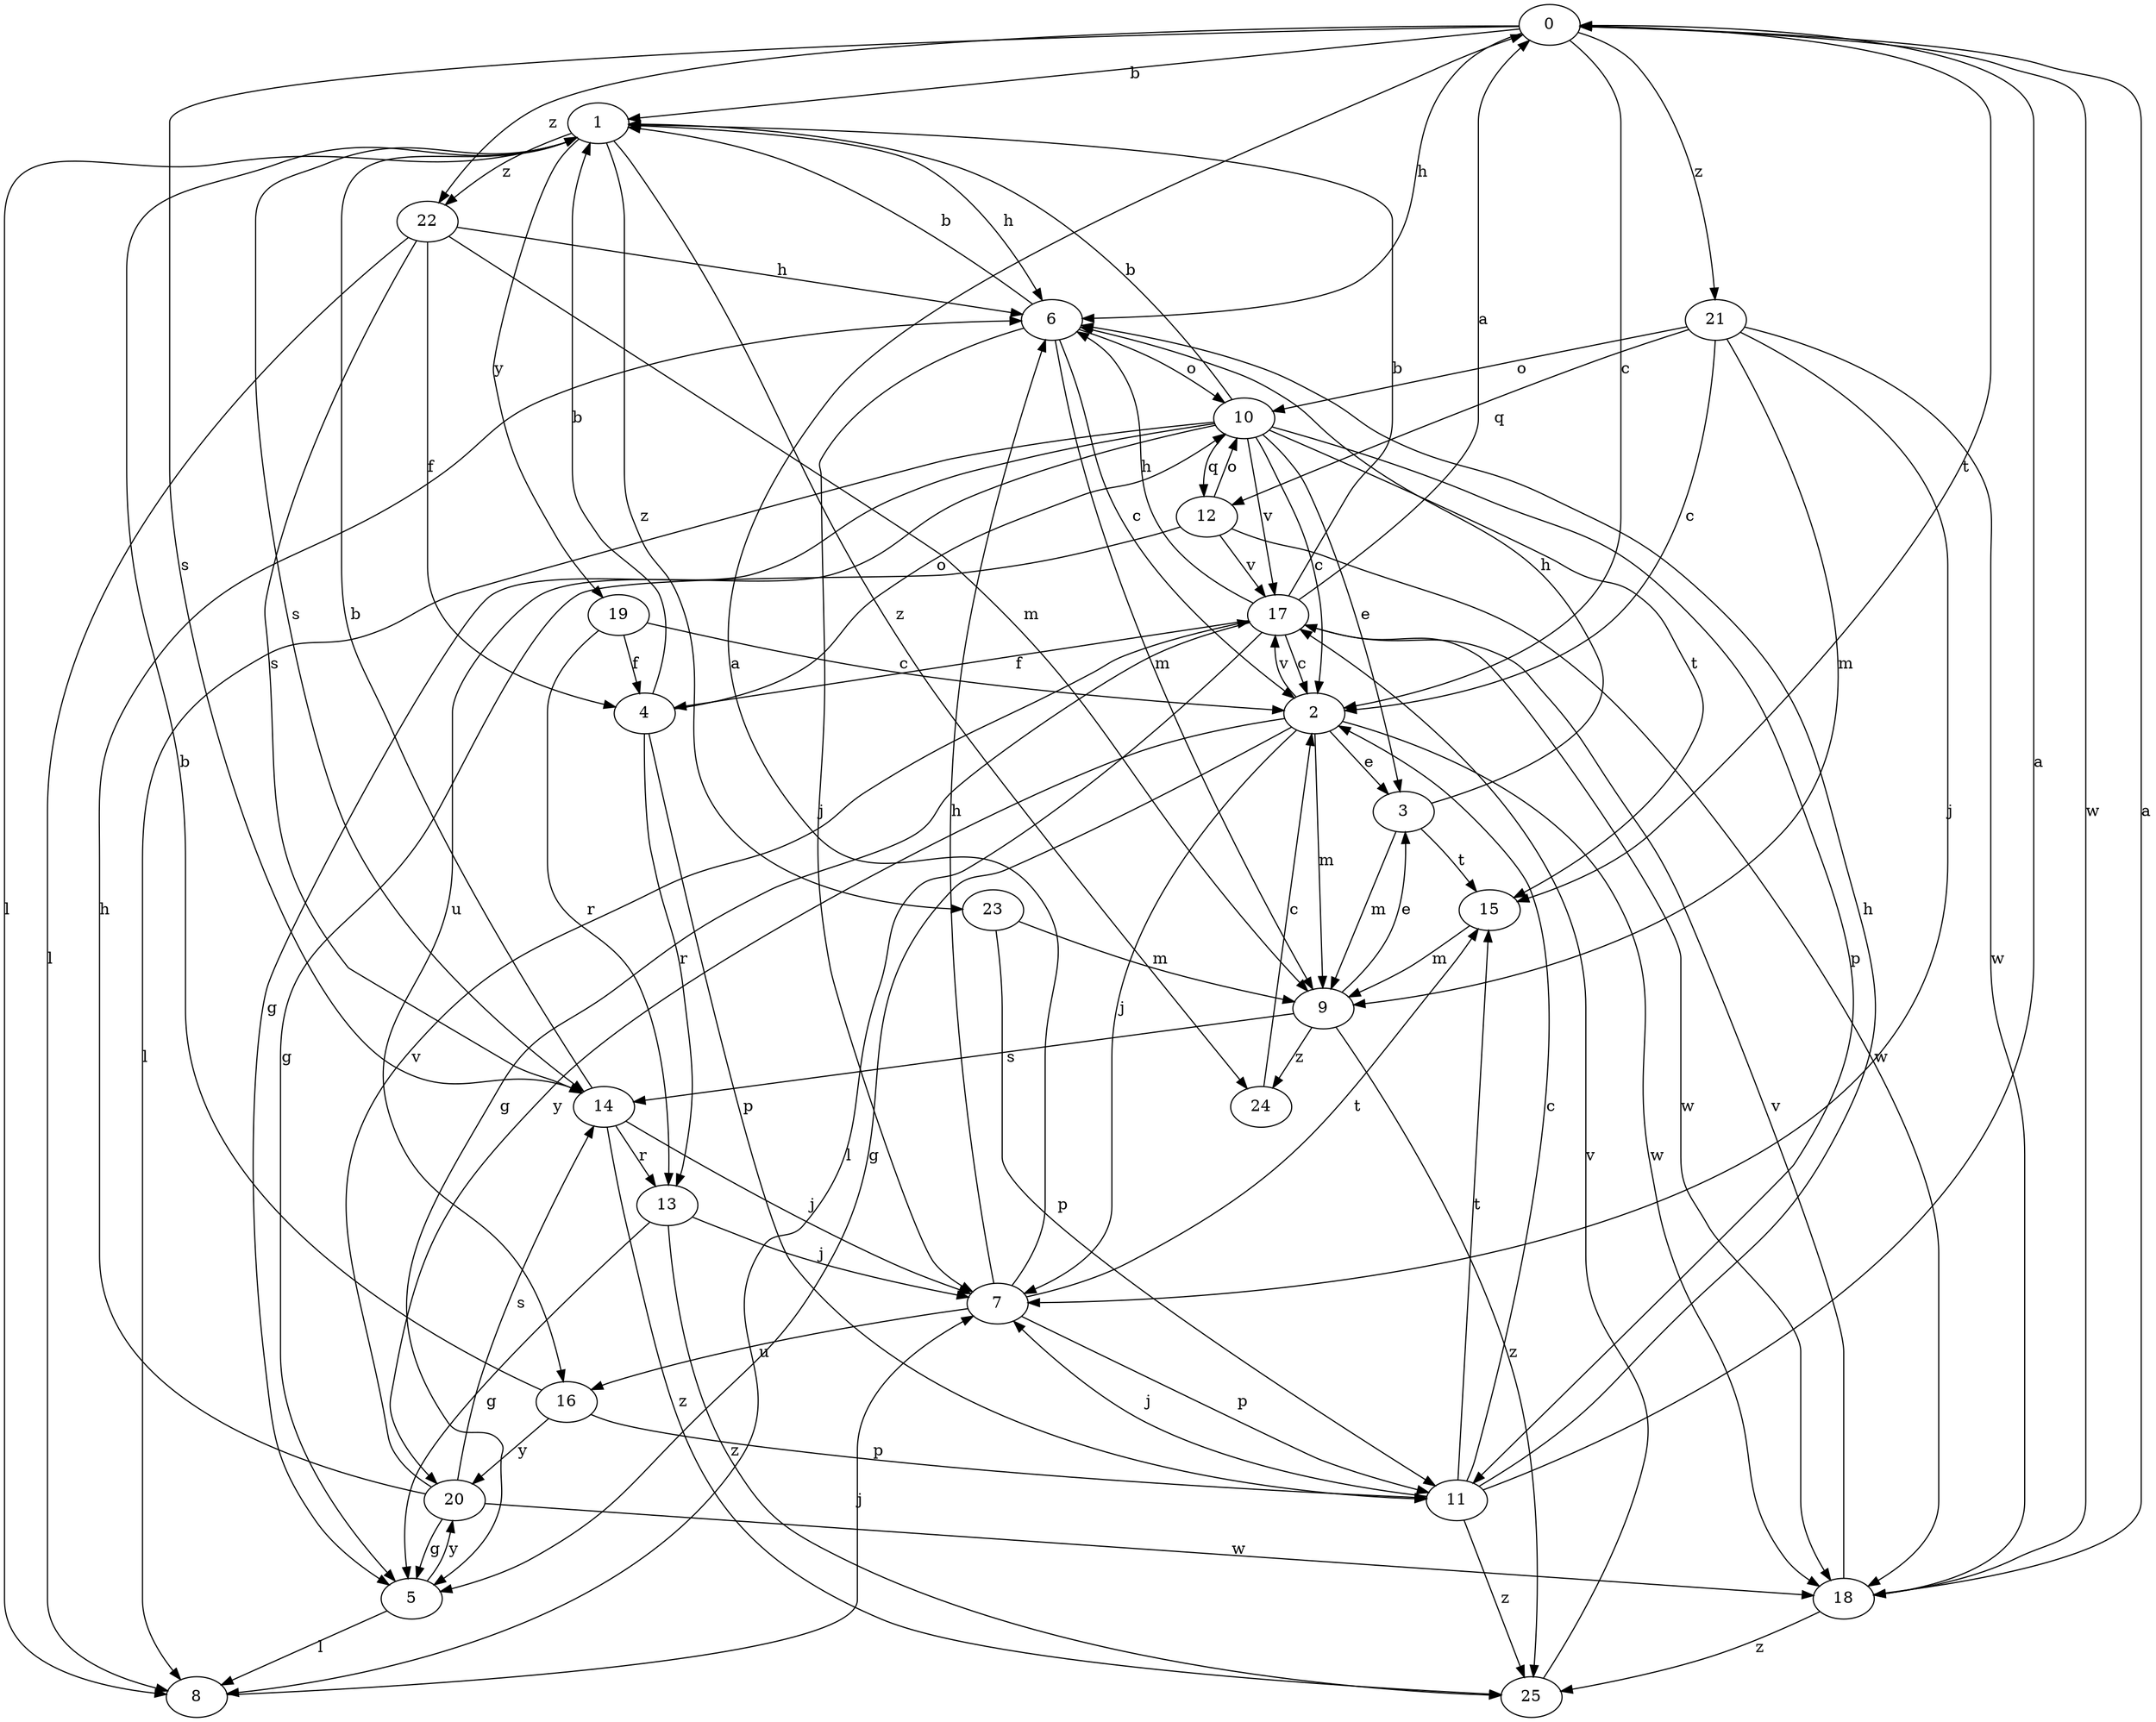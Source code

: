 strict digraph  {
0;
1;
2;
3;
4;
5;
6;
7;
8;
9;
10;
11;
12;
13;
14;
15;
16;
17;
18;
19;
20;
21;
22;
23;
24;
25;
0 -> 1  [label=b];
0 -> 2  [label=c];
0 -> 6  [label=h];
0 -> 14  [label=s];
0 -> 15  [label=t];
0 -> 18  [label=w];
0 -> 21  [label=z];
0 -> 22  [label=z];
1 -> 6  [label=h];
1 -> 8  [label=l];
1 -> 14  [label=s];
1 -> 19  [label=y];
1 -> 22  [label=z];
1 -> 23  [label=z];
1 -> 24  [label=z];
2 -> 3  [label=e];
2 -> 5  [label=g];
2 -> 7  [label=j];
2 -> 9  [label=m];
2 -> 17  [label=v];
2 -> 18  [label=w];
2 -> 20  [label=y];
3 -> 6  [label=h];
3 -> 9  [label=m];
3 -> 15  [label=t];
4 -> 1  [label=b];
4 -> 10  [label=o];
4 -> 11  [label=p];
4 -> 13  [label=r];
5 -> 8  [label=l];
5 -> 20  [label=y];
6 -> 1  [label=b];
6 -> 2  [label=c];
6 -> 7  [label=j];
6 -> 9  [label=m];
6 -> 10  [label=o];
7 -> 0  [label=a];
7 -> 6  [label=h];
7 -> 11  [label=p];
7 -> 15  [label=t];
7 -> 16  [label=u];
8 -> 7  [label=j];
9 -> 3  [label=e];
9 -> 14  [label=s];
9 -> 24  [label=z];
9 -> 25  [label=z];
10 -> 1  [label=b];
10 -> 2  [label=c];
10 -> 3  [label=e];
10 -> 5  [label=g];
10 -> 8  [label=l];
10 -> 11  [label=p];
10 -> 12  [label=q];
10 -> 15  [label=t];
10 -> 16  [label=u];
10 -> 17  [label=v];
11 -> 0  [label=a];
11 -> 2  [label=c];
11 -> 6  [label=h];
11 -> 7  [label=j];
11 -> 15  [label=t];
11 -> 25  [label=z];
12 -> 5  [label=g];
12 -> 10  [label=o];
12 -> 17  [label=v];
12 -> 18  [label=w];
13 -> 5  [label=g];
13 -> 7  [label=j];
13 -> 25  [label=z];
14 -> 1  [label=b];
14 -> 7  [label=j];
14 -> 13  [label=r];
14 -> 25  [label=z];
15 -> 9  [label=m];
16 -> 1  [label=b];
16 -> 11  [label=p];
16 -> 20  [label=y];
17 -> 0  [label=a];
17 -> 1  [label=b];
17 -> 2  [label=c];
17 -> 4  [label=f];
17 -> 5  [label=g];
17 -> 6  [label=h];
17 -> 8  [label=l];
17 -> 18  [label=w];
18 -> 0  [label=a];
18 -> 17  [label=v];
18 -> 25  [label=z];
19 -> 2  [label=c];
19 -> 4  [label=f];
19 -> 13  [label=r];
20 -> 5  [label=g];
20 -> 6  [label=h];
20 -> 14  [label=s];
20 -> 17  [label=v];
20 -> 18  [label=w];
21 -> 2  [label=c];
21 -> 7  [label=j];
21 -> 9  [label=m];
21 -> 10  [label=o];
21 -> 12  [label=q];
21 -> 18  [label=w];
22 -> 4  [label=f];
22 -> 6  [label=h];
22 -> 8  [label=l];
22 -> 9  [label=m];
22 -> 14  [label=s];
23 -> 9  [label=m];
23 -> 11  [label=p];
24 -> 2  [label=c];
25 -> 17  [label=v];
}
